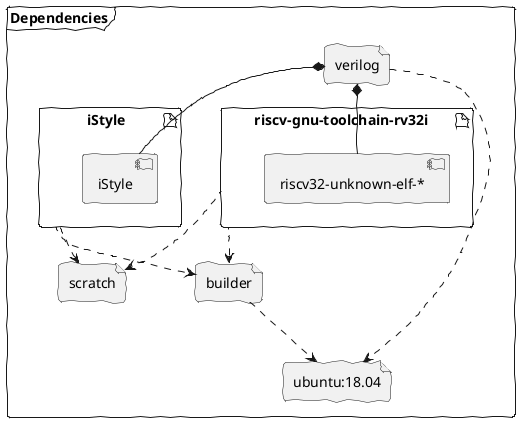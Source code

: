 @startuml Dockerfile dependencies
skinparam handwritten true
skinparam monochrome true
skinparam defaultFontName DejaVu

frame "Dependencies" {

    artifact "iStyle  " as iStyle {
        component "iStyle" as iStyleBinary
    }

    artifact "riscv-gnu-toolchain-rv32i   " as riscvGnuToolchainRv32i {
        component "riscv32-unknown-elf-*" as riscv32Binary
    }

    file "ubuntu:18.04" as ubuntu
    file builder
    file verilog
    file scratch

    builder ..> ubuntu
    iStyle ..> builder
    iStyle ..> scratch
    riscvGnuToolchainRv32i ..> builder
    riscvGnuToolchainRv32i ..> scratch
    verilog ..> ubuntu
    verilog *-- riscv32Binary
    verilog *-- iStyleBinary
}
@enduml
